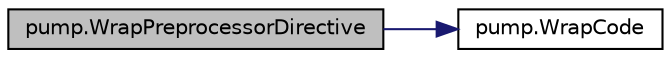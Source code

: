 digraph "pump.WrapPreprocessorDirective"
{
  edge [fontname="Helvetica",fontsize="10",labelfontname="Helvetica",labelfontsize="10"];
  node [fontname="Helvetica",fontsize="10",shape=record];
  rankdir="LR";
  Node404 [label="pump.WrapPreprocessorDirective",height=0.2,width=0.4,color="black", fillcolor="grey75", style="filled", fontcolor="black"];
  Node404 -> Node405 [color="midnightblue",fontsize="10",style="solid",fontname="Helvetica"];
  Node405 [label="pump.WrapCode",height=0.2,width=0.4,color="black", fillcolor="white", style="filled",URL="$df/d92/namespacepump.html#a42502545a37fcd4513a0a7ac8ef3c0eb"];
}
